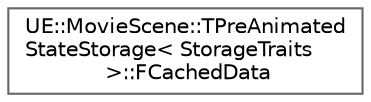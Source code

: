 digraph "Graphical Class Hierarchy"
{
 // INTERACTIVE_SVG=YES
 // LATEX_PDF_SIZE
  bgcolor="transparent";
  edge [fontname=Helvetica,fontsize=10,labelfontname=Helvetica,labelfontsize=10];
  node [fontname=Helvetica,fontsize=10,shape=box,height=0.2,width=0.4];
  rankdir="LR";
  Node0 [id="Node000000",label="UE::MovieScene::TPreAnimated\lStateStorage\< StorageTraits\l \>::FCachedData",height=0.2,width=0.4,color="grey40", fillcolor="white", style="filled",URL="$da/d21/structUE_1_1MovieScene_1_1TPreAnimatedStateStorage_1_1FCachedData.html",tooltip=" "];
}
